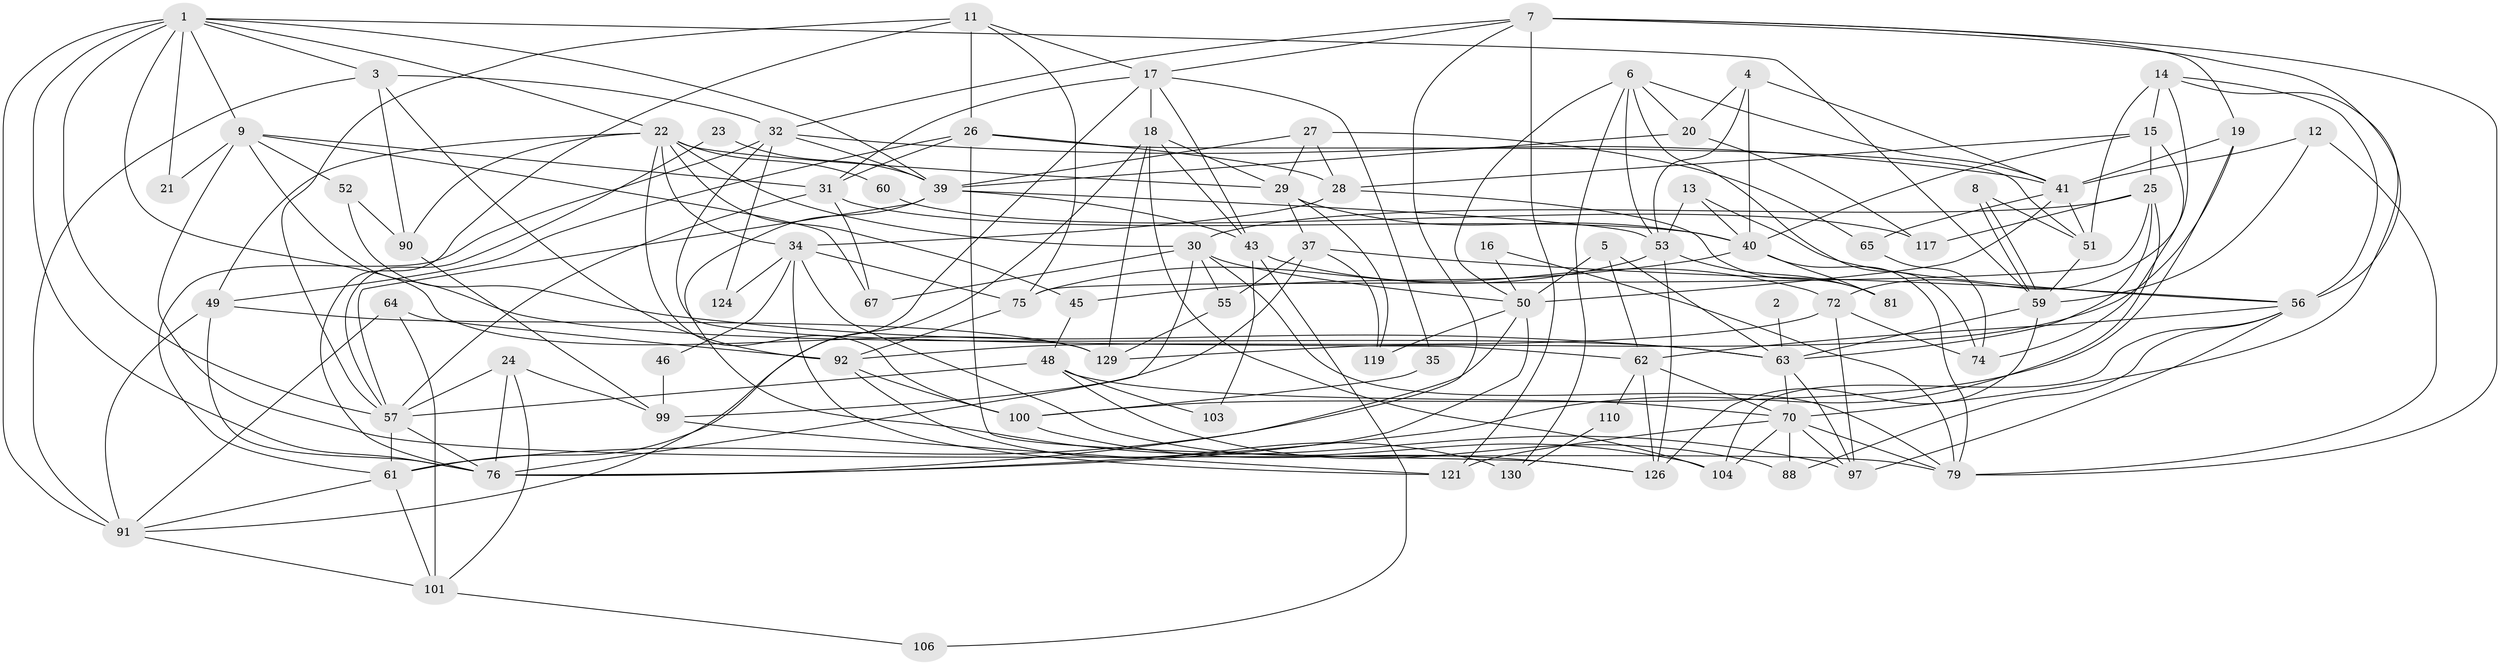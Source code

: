 // Generated by graph-tools (version 1.1) at 2025/52/02/27/25 19:52:05]
// undirected, 83 vertices, 206 edges
graph export_dot {
graph [start="1"]
  node [color=gray90,style=filled];
  1 [super="+80"];
  2;
  3;
  4;
  5 [super="+125"];
  6 [super="+94"];
  7 [super="+113"];
  8;
  9 [super="+10"];
  11 [super="+66"];
  12 [super="+73"];
  13;
  14 [super="+38"];
  15 [super="+109"];
  16;
  17 [super="+33"];
  18 [super="+77"];
  19;
  20;
  21 [super="+47"];
  22 [super="+102"];
  23;
  24 [super="+122"];
  25 [super="+133"];
  26 [super="+36"];
  27 [super="+42"];
  28 [super="+69"];
  29;
  30 [super="+85"];
  31 [super="+44"];
  32 [super="+89"];
  34;
  35;
  37 [super="+95"];
  39 [super="+71"];
  40 [super="+105"];
  41 [super="+112"];
  43 [super="+54"];
  45 [super="+114"];
  46;
  48 [super="+111"];
  49 [super="+98"];
  50 [super="+68"];
  51 [super="+96"];
  52;
  53 [super="+82"];
  55;
  56 [super="+84"];
  57 [super="+58"];
  59 [super="+115"];
  60 [super="+132"];
  61 [super="+108"];
  62 [super="+83"];
  63 [super="+93"];
  64;
  65;
  67;
  70 [super="+131"];
  72 [super="+86"];
  74;
  75 [super="+120"];
  76 [super="+78"];
  79 [super="+87"];
  81 [super="+123"];
  88;
  90;
  91 [super="+107"];
  92 [super="+127"];
  97 [super="+116"];
  99;
  100;
  101 [super="+128"];
  103;
  104 [super="+118"];
  106;
  110;
  117;
  119;
  121;
  124;
  126;
  129;
  130;
  1 -- 76;
  1 -- 21 [weight=2];
  1 -- 129;
  1 -- 3;
  1 -- 39;
  1 -- 9;
  1 -- 91;
  1 -- 22;
  1 -- 57;
  1 -- 59;
  2 -- 63 [weight=2];
  3 -- 90;
  3 -- 91;
  3 -- 32;
  3 -- 92;
  4 -- 20;
  4 -- 40;
  4 -- 53;
  4 -- 41;
  5 -- 62;
  5 -- 50;
  5 -- 63;
  6 -- 41;
  6 -- 20;
  6 -- 74;
  6 -- 130;
  6 -- 50;
  6 -- 53;
  7 -- 19;
  7 -- 76;
  7 -- 17;
  7 -- 32;
  7 -- 56;
  7 -- 121;
  7 -- 79;
  8 -- 59;
  8 -- 59;
  8 -- 51;
  9 -- 63;
  9 -- 52;
  9 -- 67;
  9 -- 79;
  9 -- 21;
  9 -- 31;
  11 -- 76;
  11 -- 57;
  11 -- 75;
  11 -- 17;
  11 -- 26;
  12 -- 59;
  12 -- 41;
  12 -- 79;
  13 -- 40;
  13 -- 56;
  13 -- 53;
  14 -- 51;
  14 -- 70;
  14 -- 56;
  14 -- 15 [weight=2];
  14 -- 72;
  15 -- 25;
  15 -- 40;
  15 -- 74;
  15 -- 28;
  16 -- 79;
  16 -- 50;
  17 -- 43;
  17 -- 18;
  17 -- 35;
  17 -- 91;
  17 -- 31;
  18 -- 43;
  18 -- 129;
  18 -- 29;
  18 -- 61;
  18 -- 104;
  19 -- 129;
  19 -- 100;
  19 -- 41;
  20 -- 39;
  20 -- 117;
  22 -- 100;
  22 -- 60 [weight=2];
  22 -- 90;
  22 -- 49;
  22 -- 34;
  22 -- 29;
  22 -- 30;
  22 -- 45;
  23 -- 39;
  23 -- 57;
  24 -- 57 [weight=2];
  24 -- 101;
  24 -- 99;
  24 -- 76;
  25 -- 63;
  25 -- 75;
  25 -- 117;
  25 -- 30;
  25 -- 76;
  26 -- 126;
  26 -- 31;
  26 -- 51;
  26 -- 49;
  26 -- 28;
  27 -- 28;
  27 -- 65;
  27 -- 29;
  27 -- 39;
  28 -- 34;
  28 -- 81;
  29 -- 37;
  29 -- 40;
  29 -- 119;
  30 -- 67;
  30 -- 79;
  30 -- 50;
  30 -- 55;
  30 -- 76;
  31 -- 67;
  31 -- 57;
  31 -- 40;
  32 -- 62;
  32 -- 39;
  32 -- 41;
  32 -- 124;
  32 -- 61;
  34 -- 46;
  34 -- 121;
  34 -- 124;
  34 -- 75;
  34 -- 104;
  35 -- 100;
  37 -- 55;
  37 -- 99;
  37 -- 56;
  37 -- 119;
  39 -- 53;
  39 -- 97 [weight=2];
  39 -- 57;
  39 -- 43;
  40 -- 45;
  40 -- 81;
  40 -- 79;
  41 -- 65;
  41 -- 50;
  41 -- 51;
  43 -- 106;
  43 -- 103;
  43 -- 72;
  45 -- 48 [weight=2];
  46 -- 99;
  48 -- 70;
  48 -- 103;
  48 -- 88;
  48 -- 57;
  49 -- 91;
  49 -- 129;
  49 -- 76;
  50 -- 61;
  50 -- 119;
  50 -- 76;
  51 -- 59;
  52 -- 90;
  52 -- 63;
  53 -- 126;
  53 -- 81;
  53 -- 75;
  55 -- 129;
  56 -- 97;
  56 -- 88;
  56 -- 104;
  56 -- 62;
  57 -- 61;
  57 -- 76 [weight=2];
  59 -- 63 [weight=2];
  59 -- 126;
  60 -- 117;
  61 -- 91;
  61 -- 101;
  62 -- 110;
  62 -- 70;
  62 -- 126;
  63 -- 70;
  63 -- 97;
  64 -- 92;
  64 -- 101;
  64 -- 91;
  65 -- 74;
  70 -- 121;
  70 -- 97;
  70 -- 104;
  70 -- 88;
  70 -- 79;
  72 -- 97;
  72 -- 74;
  72 -- 92;
  75 -- 92;
  90 -- 99;
  91 -- 101;
  92 -- 130;
  92 -- 100;
  99 -- 121;
  100 -- 126;
  101 -- 106;
  110 -- 130;
}
